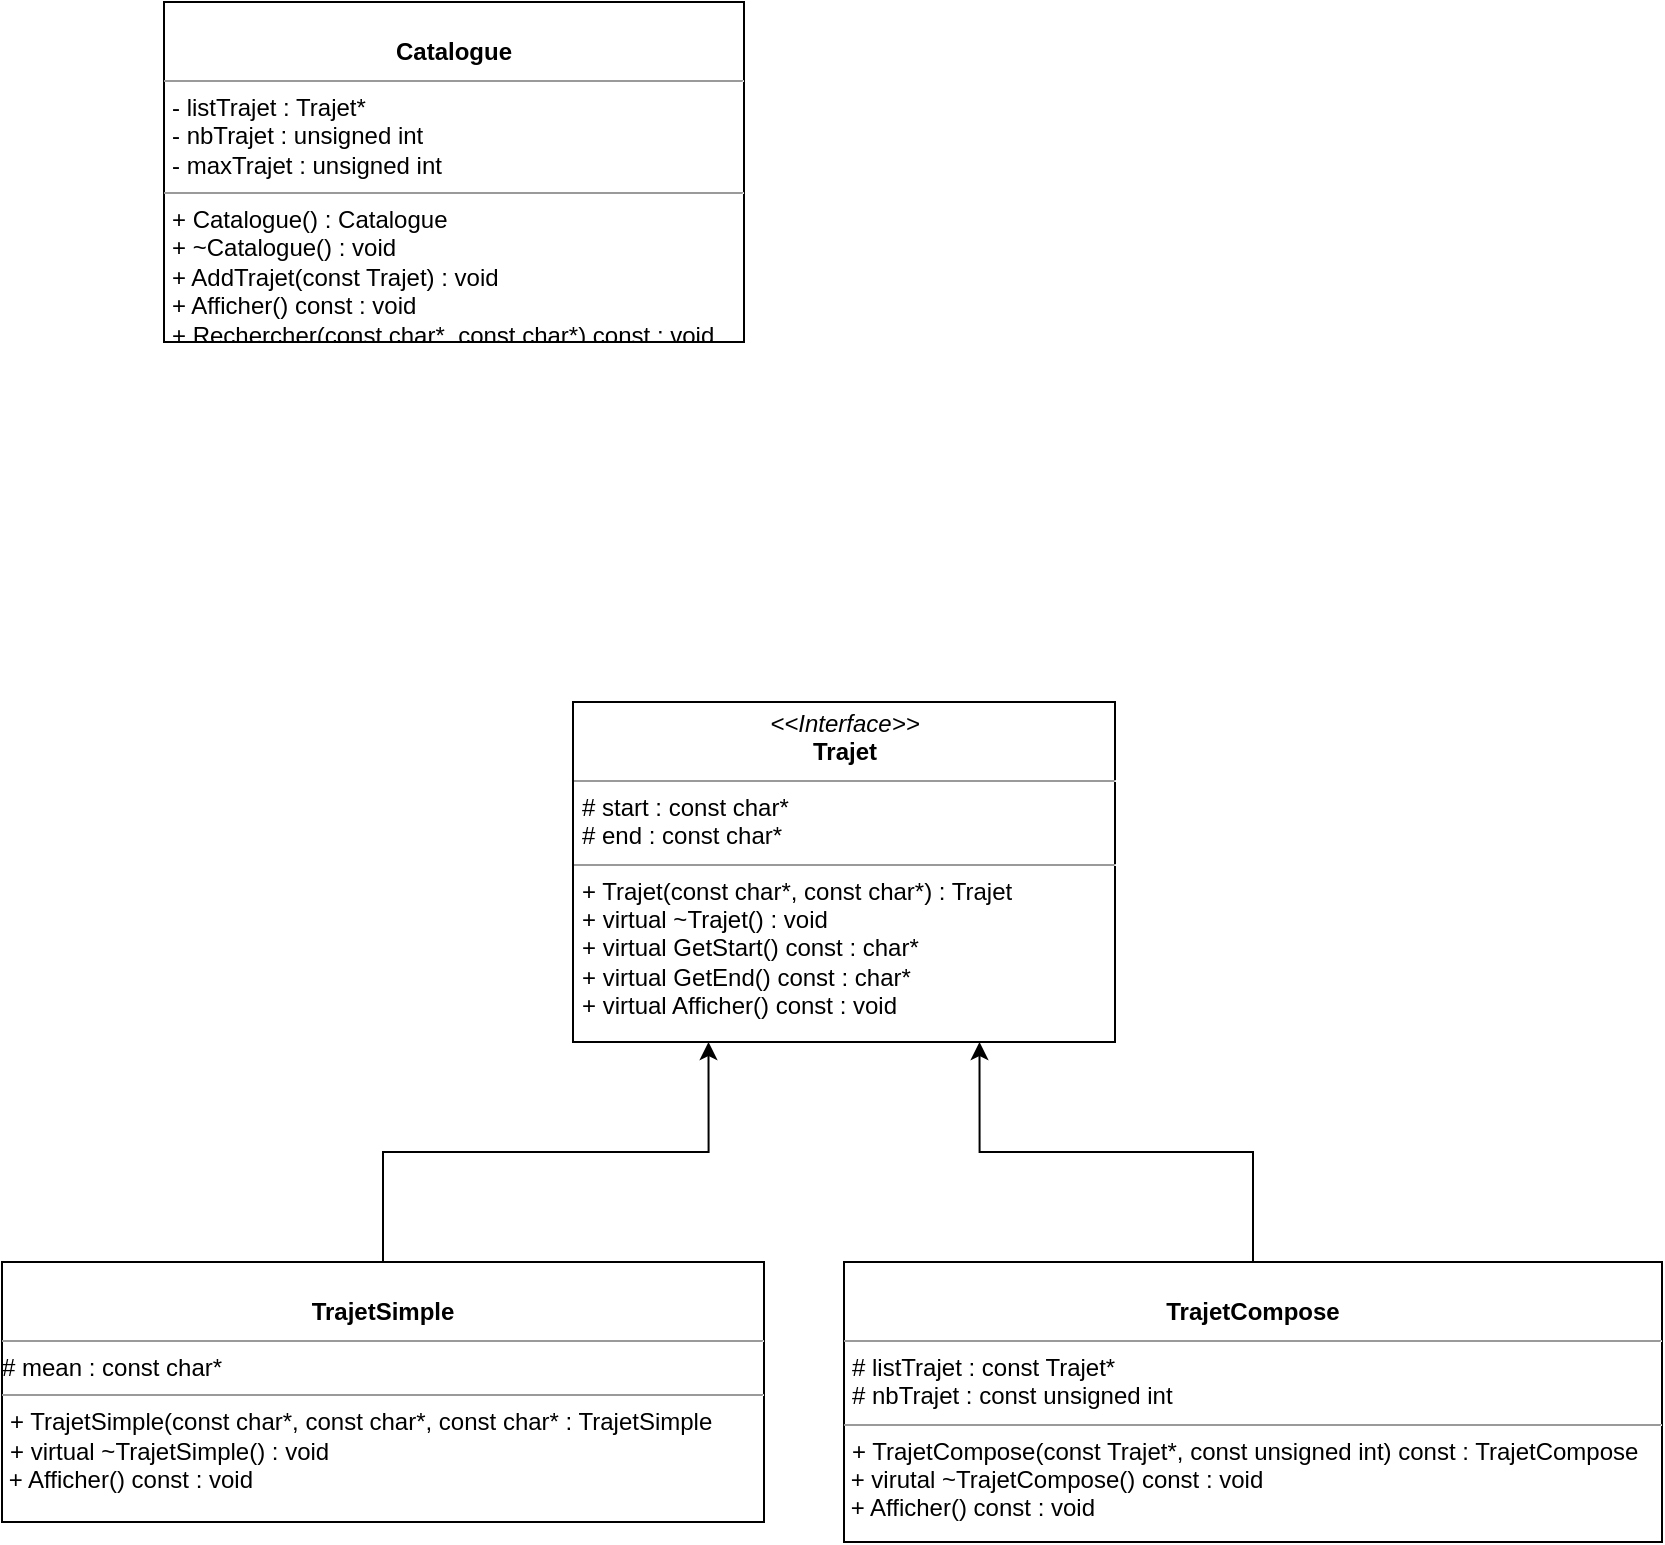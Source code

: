 <mxfile version="12.2.7" type="device" pages="1"><diagram name="Page-1" id="c4acf3e9-155e-7222-9cf6-157b1a14988f"><mxGraphModel dx="1426" dy="826" grid="1" gridSize="10" guides="1" tooltips="1" connect="1" arrows="1" fold="1" page="1" pageScale="1" pageWidth="850" pageHeight="1100" background="#ffffff" math="0" shadow="0"><root><mxCell id="0"/><mxCell id="1" parent="0"/><mxCell id="5d2195bd80daf111-18" value="&lt;p style=&quot;margin: 0px ; margin-top: 4px ; text-align: center&quot;&gt;&lt;i&gt;&amp;lt;&amp;lt;Interface&amp;gt;&amp;gt;&lt;/i&gt;&lt;br&gt;&lt;b&gt;Trajet&lt;/b&gt;&lt;/p&gt;&lt;hr size=&quot;1&quot;&gt;&lt;p style=&quot;margin: 0px ; margin-left: 4px&quot;&gt;# start : const char*&lt;br&gt;# end : const char*&lt;/p&gt;&lt;hr size=&quot;1&quot;&gt;&lt;p style=&quot;margin: 0px ; margin-left: 4px&quot;&gt;+ Trajet(const char*, const char*) : Trajet&lt;/p&gt;&lt;p style=&quot;margin: 0px ; margin-left: 4px&quot;&gt;+ virtual ~Trajet() : void&lt;br&gt;&lt;/p&gt;&lt;p style=&quot;margin: 0px ; margin-left: 4px&quot;&gt;+ virtual GetStart() const : char*&lt;br&gt;+ virtual GetEnd() const : char*&lt;/p&gt;&lt;p style=&quot;margin: 0px ; margin-left: 4px&quot;&gt;+ virtual Afficher() const : void&lt;br&gt;&lt;/p&gt;" style="verticalAlign=top;align=left;overflow=fill;fontSize=12;fontFamily=Helvetica;html=1;rounded=0;shadow=0;comic=0;labelBackgroundColor=none;strokeWidth=1" parent="1" vertex="1"><mxGeometry x="294.5" y="410" width="271" height="170" as="geometry"/></mxCell><mxCell id="5Z9_neKVDGWBw3OVXmBw-6" value="" style="edgeStyle=orthogonalEdgeStyle;rounded=0;orthogonalLoop=1;jettySize=auto;html=1;entryX=0.25;entryY=1;entryDx=0;entryDy=0;" parent="1" source="5d2195bd80daf111-19" target="5d2195bd80daf111-18" edge="1"><mxGeometry relative="1" as="geometry"><mxPoint x="149" y="530" as="targetPoint"/></mxGeometry></mxCell><mxCell id="5d2195bd80daf111-19" value="&lt;p style=&quot;margin: 0px ; margin-top: 4px ; text-align: center&quot;&gt;&lt;br&gt;&lt;b&gt;TrajetSimple&lt;/b&gt;&lt;/p&gt;&lt;hr size=&quot;1&quot;&gt;&lt;div&gt;# mean : const char*&lt;/div&gt;&lt;hr size=&quot;1&quot;&gt;&lt;div&gt;&lt;p style=&quot;margin: 0px ; margin-left: 4px&quot;&gt;+ TrajetSimple(const char*, const char*, const char* : TrajetSimple&lt;/p&gt;&lt;p style=&quot;margin: 0px ; margin-left: 4px&quot;&gt;+ virtual ~TrajetSimple() : void&lt;/p&gt;&lt;/div&gt;&lt;div&gt;&amp;nbsp;+ Afficher() const : void&lt;/div&gt;&lt;div&gt;&lt;br&gt;&lt;/div&gt;&lt;div&gt;&lt;br&gt;&lt;/div&gt;&lt;div&gt;&lt;br&gt;&lt;/div&gt;&lt;div&gt;&lt;br&gt;&lt;/div&gt;&lt;div&gt;&lt;br&gt;&lt;/div&gt;&lt;div&gt;&lt;br&gt;&lt;/div&gt;&lt;div&gt;&lt;br&gt;&lt;/div&gt;&lt;div&gt;&lt;br&gt;&lt;/div&gt;&lt;div&gt;&lt;br&gt;&lt;/div&gt;&lt;div&gt;&lt;br&gt;&lt;/div&gt;&lt;div&gt;&lt;br&gt;&lt;/div&gt;&lt;div&gt;&lt;br&gt;&lt;/div&gt;&lt;hr size=&quot;1&quot;&gt;" style="verticalAlign=top;align=left;overflow=fill;fontSize=12;fontFamily=Helvetica;html=1;rounded=0;shadow=0;comic=0;labelBackgroundColor=none;strokeWidth=1" parent="1" vertex="1"><mxGeometry x="9" y="690" width="381" height="130" as="geometry"/></mxCell><mxCell id="5Z9_neKVDGWBw3OVXmBw-7" style="edgeStyle=orthogonalEdgeStyle;rounded=0;orthogonalLoop=1;jettySize=auto;html=1;entryX=0.75;entryY=1;entryDx=0;entryDy=0;" parent="1" source="5d2195bd80daf111-20" target="5d2195bd80daf111-18" edge="1"><mxGeometry relative="1" as="geometry"/></mxCell><mxCell id="5d2195bd80daf111-20" value="&lt;p style=&quot;margin: 0px ; margin-top: 4px ; text-align: center&quot;&gt;&lt;br&gt;&lt;b&gt;TrajetCompose&lt;/b&gt;&lt;/p&gt;&lt;hr size=&quot;1&quot;&gt;&lt;p style=&quot;margin: 0px ; margin-left: 4px&quot;&gt;# listTrajet : const Trajet*&lt;br&gt;&lt;/p&gt;&lt;p style=&quot;margin: 0px ; margin-left: 4px&quot;&gt;# nbTrajet : const unsigned int&lt;br&gt;&lt;/p&gt;&lt;hr size=&quot;1&quot;&gt;&lt;div&gt;&lt;p style=&quot;margin: 0px ; margin-left: 4px&quot;&gt;+ TrajetCompose(const Trajet*, const unsigned int) const : TrajetCompose&lt;/p&gt;&lt;/div&gt;&lt;div&gt;&amp;nbsp;+ virutal ~TrajetCompose() const : void &lt;br&gt;&lt;/div&gt;&lt;div&gt;&amp;nbsp;+ Afficher() const : void&lt;/div&gt;&lt;div&gt;&lt;br&gt;&lt;/div&gt;" style="verticalAlign=top;align=left;overflow=fill;fontSize=12;fontFamily=Helvetica;html=1;rounded=0;shadow=0;comic=0;labelBackgroundColor=none;strokeWidth=1" parent="1" vertex="1"><mxGeometry x="430" y="690" width="409" height="140" as="geometry"/></mxCell><mxCell id="5Z9_neKVDGWBw3OVXmBw-11" value="&lt;p style=&quot;margin: 0px ; margin-top: 4px ; text-align: center&quot;&gt;&lt;br&gt;&lt;b&gt;Catalogue&lt;/b&gt;&lt;/p&gt;&lt;hr size=&quot;1&quot;&gt;&lt;p style=&quot;margin: 0px ; margin-left: 4px&quot;&gt;- listTrajet : Trajet*&lt;/p&gt;&lt;p style=&quot;margin: 0px ; margin-left: 4px&quot;&gt;- nbTrajet : unsigned int&lt;br&gt;&lt;/p&gt;&lt;p style=&quot;margin: 0px ; margin-left: 4px&quot;&gt;- maxTrajet : unsigned int&lt;/p&gt;&lt;hr size=&quot;1&quot;&gt;&lt;p style=&quot;margin: 0px ; margin-left: 4px&quot;&gt;+ Catalogue() : Catalogue&lt;/p&gt;&lt;p style=&quot;margin: 0px ; margin-left: 4px&quot;&gt;+ ~Catalogue() : void&lt;/p&gt;&lt;p style=&quot;margin: 0px ; margin-left: 4px&quot;&gt;+ AddTrajet(const Trajet) : void&lt;br&gt;&lt;/p&gt;&lt;p style=&quot;margin: 0px ; margin-left: 4px&quot;&gt;+ Afficher() const : void&lt;/p&gt;&lt;p style=&quot;margin: 0px ; margin-left: 4px&quot;&gt;+ Rechercher(const char*, const char*) const : void&lt;br&gt;&lt;/p&gt;" style="verticalAlign=top;align=left;overflow=fill;fontSize=12;fontFamily=Helvetica;html=1;rounded=0;shadow=0;comic=0;labelBackgroundColor=none;strokeWidth=1" parent="1" vertex="1"><mxGeometry x="90" y="60" width="290" height="170" as="geometry"/></mxCell></root></mxGraphModel></diagram></mxfile>